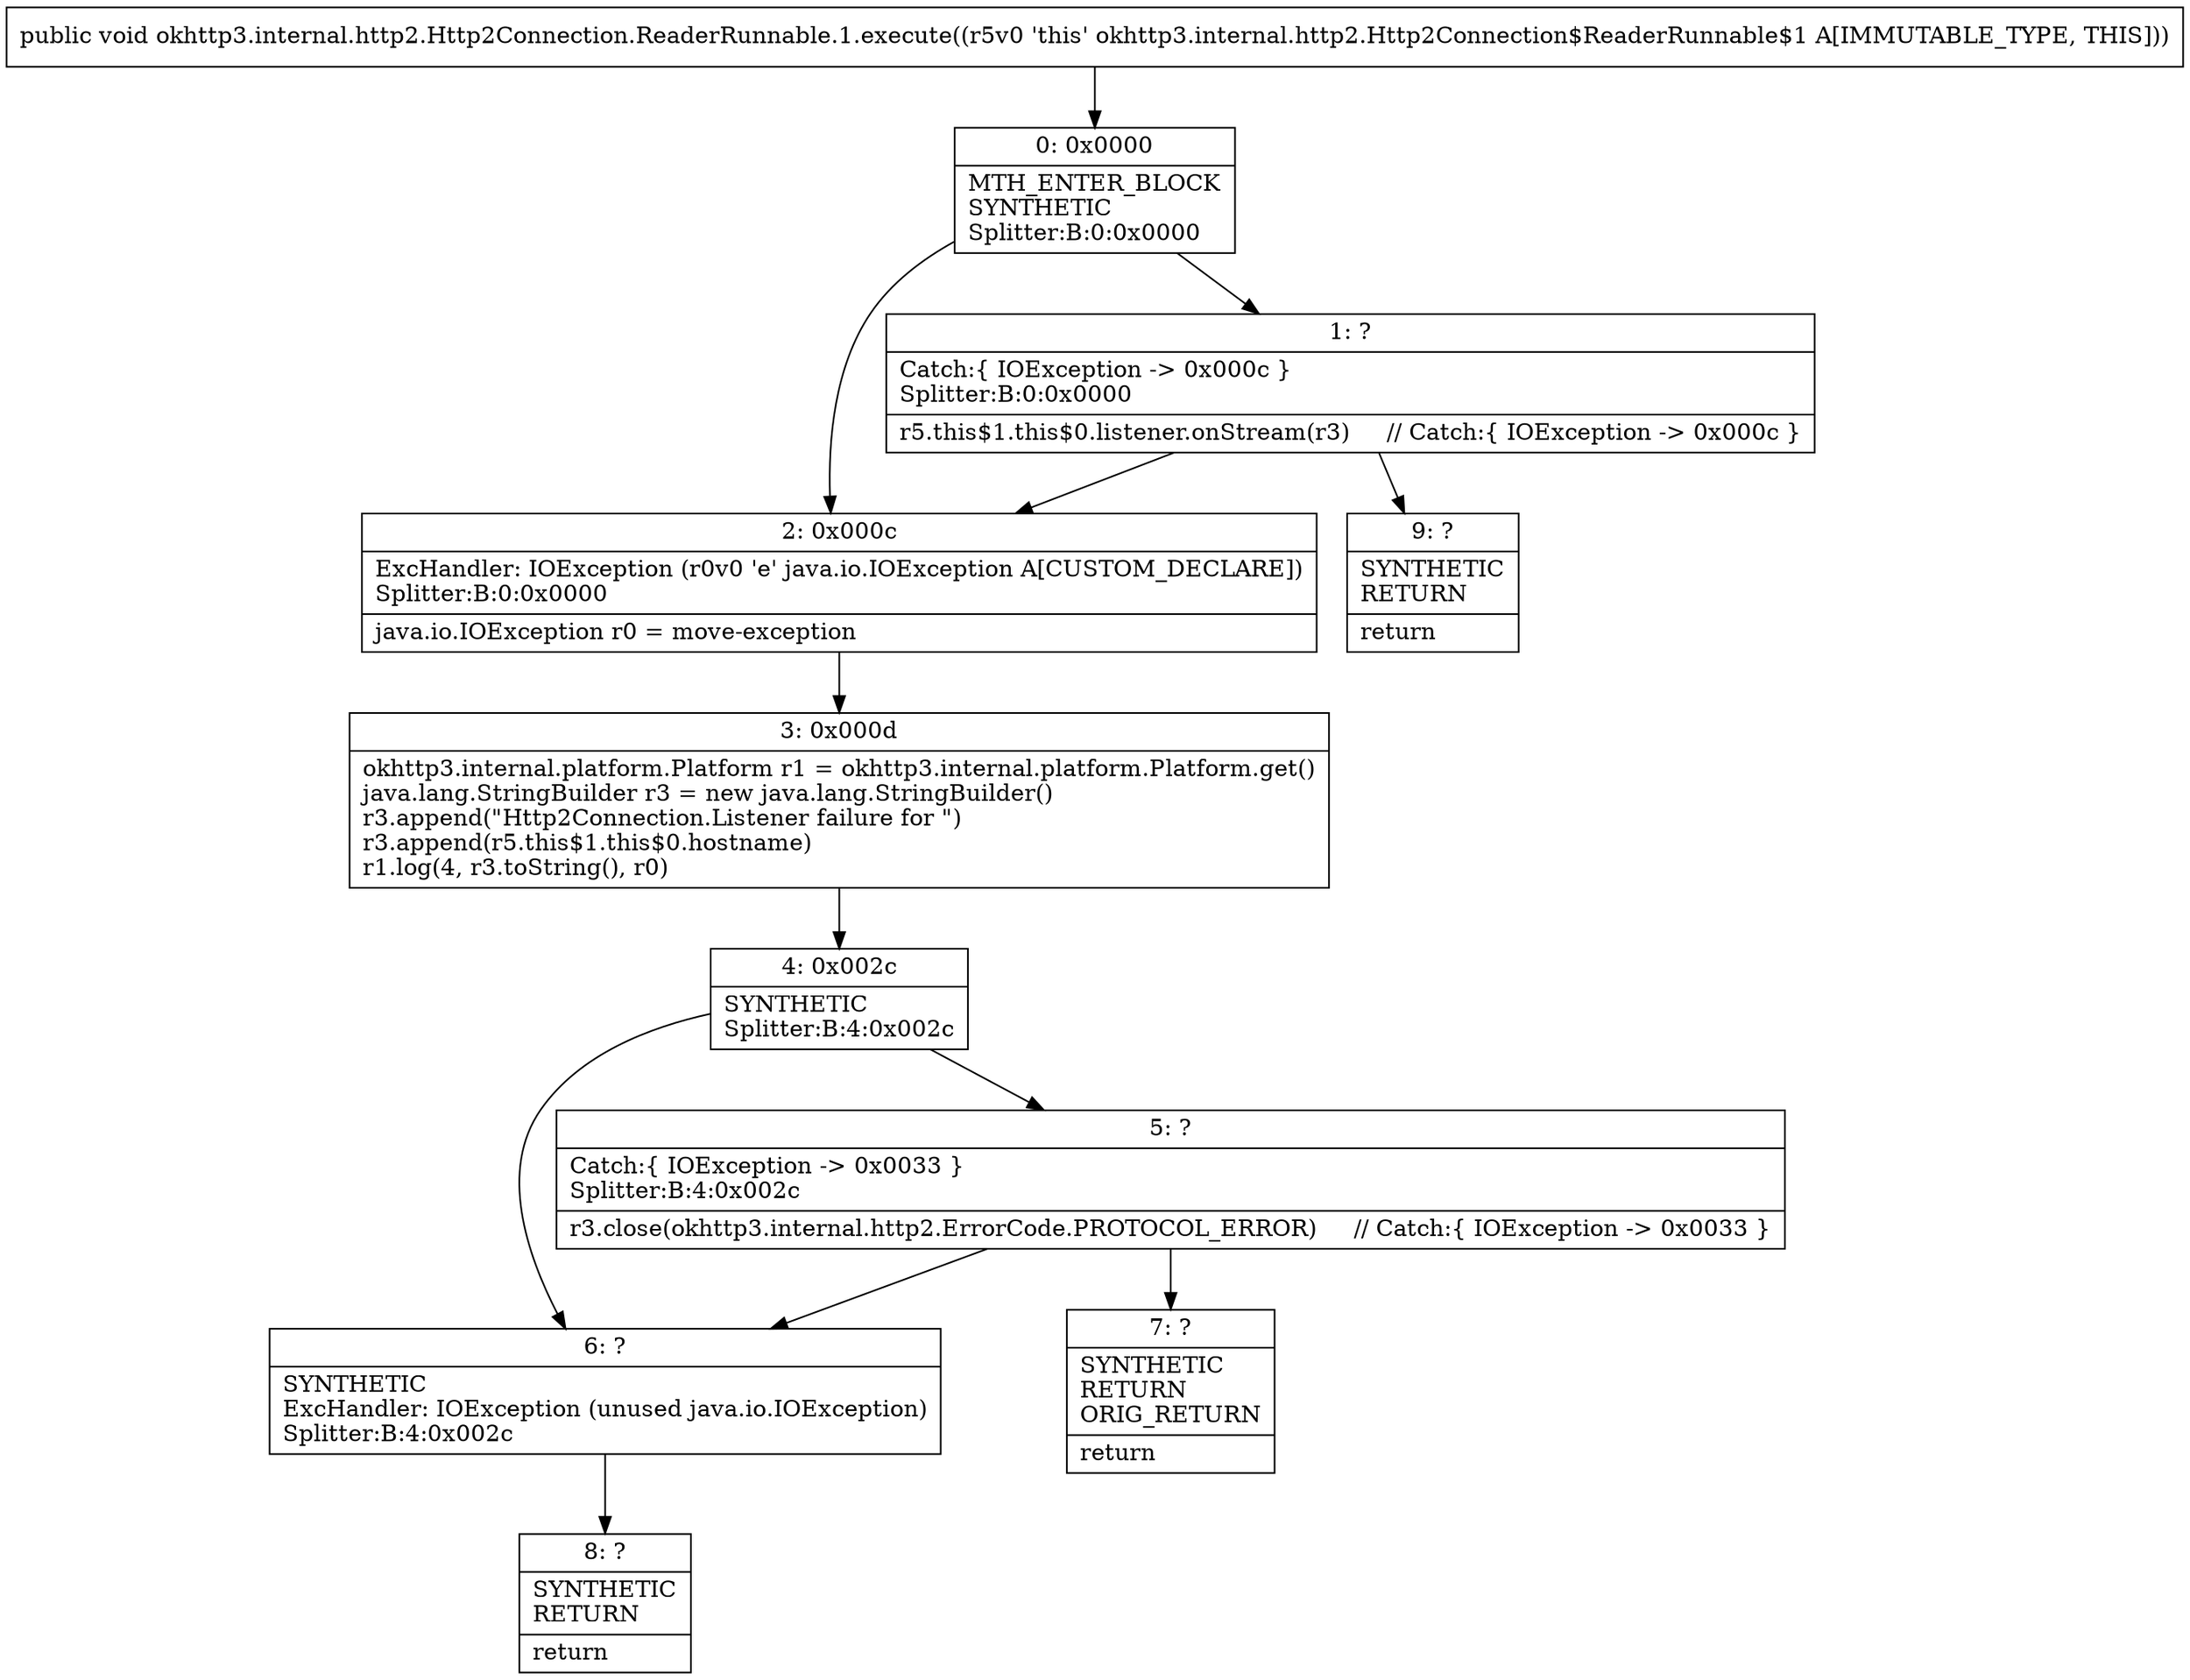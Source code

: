 digraph "CFG forokhttp3.internal.http2.Http2Connection.ReaderRunnable.1.execute()V" {
Node_0 [shape=record,label="{0\:\ 0x0000|MTH_ENTER_BLOCK\lSYNTHETIC\lSplitter:B:0:0x0000\l}"];
Node_1 [shape=record,label="{1\:\ ?|Catch:\{ IOException \-\> 0x000c \}\lSplitter:B:0:0x0000\l|r5.this$1.this$0.listener.onStream(r3)     \/\/ Catch:\{ IOException \-\> 0x000c \}\l}"];
Node_2 [shape=record,label="{2\:\ 0x000c|ExcHandler: IOException (r0v0 'e' java.io.IOException A[CUSTOM_DECLARE])\lSplitter:B:0:0x0000\l|java.io.IOException r0 = move\-exception\l}"];
Node_3 [shape=record,label="{3\:\ 0x000d|okhttp3.internal.platform.Platform r1 = okhttp3.internal.platform.Platform.get()\ljava.lang.StringBuilder r3 = new java.lang.StringBuilder()\lr3.append(\"Http2Connection.Listener failure for \")\lr3.append(r5.this$1.this$0.hostname)\lr1.log(4, r3.toString(), r0)\l}"];
Node_4 [shape=record,label="{4\:\ 0x002c|SYNTHETIC\lSplitter:B:4:0x002c\l}"];
Node_5 [shape=record,label="{5\:\ ?|Catch:\{ IOException \-\> 0x0033 \}\lSplitter:B:4:0x002c\l|r3.close(okhttp3.internal.http2.ErrorCode.PROTOCOL_ERROR)     \/\/ Catch:\{ IOException \-\> 0x0033 \}\l}"];
Node_6 [shape=record,label="{6\:\ ?|SYNTHETIC\lExcHandler: IOException (unused java.io.IOException)\lSplitter:B:4:0x002c\l}"];
Node_7 [shape=record,label="{7\:\ ?|SYNTHETIC\lRETURN\lORIG_RETURN\l|return\l}"];
Node_8 [shape=record,label="{8\:\ ?|SYNTHETIC\lRETURN\l|return\l}"];
Node_9 [shape=record,label="{9\:\ ?|SYNTHETIC\lRETURN\l|return\l}"];
MethodNode[shape=record,label="{public void okhttp3.internal.http2.Http2Connection.ReaderRunnable.1.execute((r5v0 'this' okhttp3.internal.http2.Http2Connection$ReaderRunnable$1 A[IMMUTABLE_TYPE, THIS])) }"];
MethodNode -> Node_0;
Node_0 -> Node_1;
Node_0 -> Node_2;
Node_1 -> Node_2;
Node_1 -> Node_9;
Node_2 -> Node_3;
Node_3 -> Node_4;
Node_4 -> Node_5;
Node_4 -> Node_6;
Node_5 -> Node_6;
Node_5 -> Node_7;
Node_6 -> Node_8;
}

